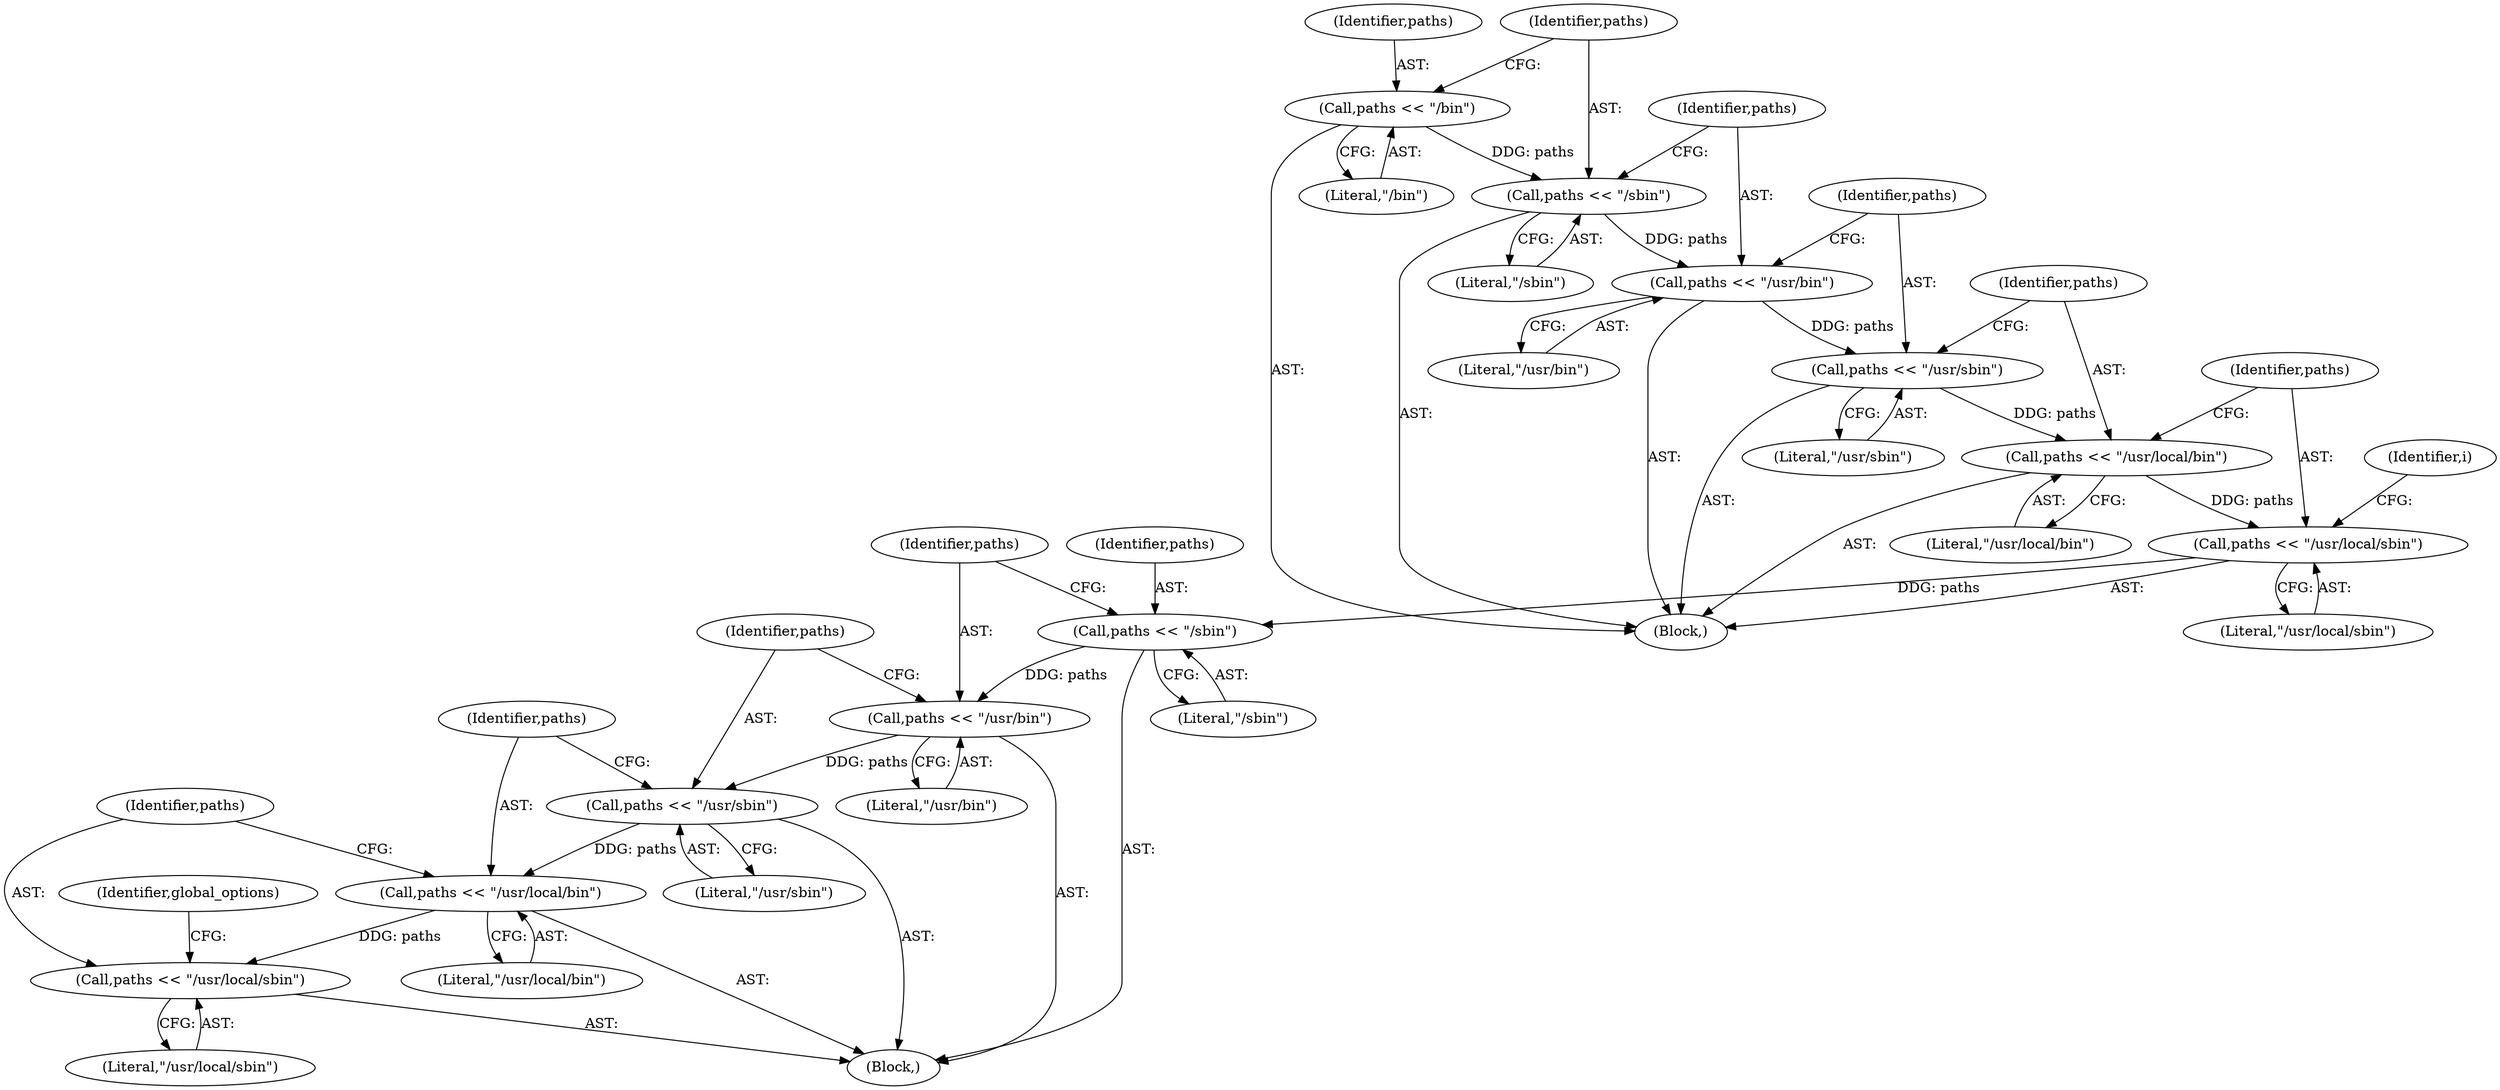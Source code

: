 digraph "1_kde_71554140bdaede27b95dbe4c9b5a028a83c83cce@del" {
"1000118" [label="(Call,paths << \"/usr/local/bin\")"];
"1000115" [label="(Call,paths << \"/usr/sbin\")"];
"1000112" [label="(Call,paths << \"/usr/bin\")"];
"1000109" [label="(Call,paths << \"/sbin\")"];
"1000106" [label="(Call,paths << \"/bin\")"];
"1000121" [label="(Call,paths << \"/usr/local/sbin\")"];
"1000155" [label="(Call,paths << \"/sbin\")"];
"1000158" [label="(Call,paths << \"/usr/bin\")"];
"1000161" [label="(Call,paths << \"/usr/sbin\")"];
"1000164" [label="(Call,paths << \"/usr/local/bin\")"];
"1000167" [label="(Call,paths << \"/usr/local/sbin\")"];
"1000156" [label="(Identifier,paths)"];
"1000107" [label="(Identifier,paths)"];
"1000168" [label="(Identifier,paths)"];
"1000122" [label="(Identifier,paths)"];
"1000163" [label="(Literal,\"/usr/sbin\")"];
"1000121" [label="(Call,paths << \"/usr/local/sbin\")"];
"1000111" [label="(Literal,\"/sbin\")"];
"1000127" [label="(Identifier,i)"];
"1000109" [label="(Call,paths << \"/sbin\")"];
"1000116" [label="(Identifier,paths)"];
"1000160" [label="(Literal,\"/usr/bin\")"];
"1000112" [label="(Call,paths << \"/usr/bin\")"];
"1000165" [label="(Identifier,paths)"];
"1000119" [label="(Identifier,paths)"];
"1000113" [label="(Identifier,paths)"];
"1000117" [label="(Literal,\"/usr/sbin\")"];
"1000157" [label="(Literal,\"/sbin\")"];
"1000110" [label="(Identifier,paths)"];
"1000169" [label="(Literal,\"/usr/local/sbin\")"];
"1000114" [label="(Literal,\"/usr/bin\")"];
"1000120" [label="(Literal,\"/usr/local/bin\")"];
"1000159" [label="(Identifier,paths)"];
"1000164" [label="(Call,paths << \"/usr/local/bin\")"];
"1000123" [label="(Literal,\"/usr/local/sbin\")"];
"1000166" [label="(Literal,\"/usr/local/bin\")"];
"1000118" [label="(Call,paths << \"/usr/local/bin\")"];
"1000172" [label="(Identifier,global_options)"];
"1000161" [label="(Call,paths << \"/usr/sbin\")"];
"1000108" [label="(Literal,\"/bin\")"];
"1000106" [label="(Call,paths << \"/bin\")"];
"1000167" [label="(Call,paths << \"/usr/local/sbin\")"];
"1000154" [label="(Block,)"];
"1000158" [label="(Call,paths << \"/usr/bin\")"];
"1000115" [label="(Call,paths << \"/usr/sbin\")"];
"1000162" [label="(Identifier,paths)"];
"1000103" [label="(Block,)"];
"1000155" [label="(Call,paths << \"/sbin\")"];
"1000118" -> "1000103"  [label="AST: "];
"1000118" -> "1000120"  [label="CFG: "];
"1000119" -> "1000118"  [label="AST: "];
"1000120" -> "1000118"  [label="AST: "];
"1000122" -> "1000118"  [label="CFG: "];
"1000115" -> "1000118"  [label="DDG: paths"];
"1000118" -> "1000121"  [label="DDG: paths"];
"1000115" -> "1000103"  [label="AST: "];
"1000115" -> "1000117"  [label="CFG: "];
"1000116" -> "1000115"  [label="AST: "];
"1000117" -> "1000115"  [label="AST: "];
"1000119" -> "1000115"  [label="CFG: "];
"1000112" -> "1000115"  [label="DDG: paths"];
"1000112" -> "1000103"  [label="AST: "];
"1000112" -> "1000114"  [label="CFG: "];
"1000113" -> "1000112"  [label="AST: "];
"1000114" -> "1000112"  [label="AST: "];
"1000116" -> "1000112"  [label="CFG: "];
"1000109" -> "1000112"  [label="DDG: paths"];
"1000109" -> "1000103"  [label="AST: "];
"1000109" -> "1000111"  [label="CFG: "];
"1000110" -> "1000109"  [label="AST: "];
"1000111" -> "1000109"  [label="AST: "];
"1000113" -> "1000109"  [label="CFG: "];
"1000106" -> "1000109"  [label="DDG: paths"];
"1000106" -> "1000103"  [label="AST: "];
"1000106" -> "1000108"  [label="CFG: "];
"1000107" -> "1000106"  [label="AST: "];
"1000108" -> "1000106"  [label="AST: "];
"1000110" -> "1000106"  [label="CFG: "];
"1000121" -> "1000103"  [label="AST: "];
"1000121" -> "1000123"  [label="CFG: "];
"1000122" -> "1000121"  [label="AST: "];
"1000123" -> "1000121"  [label="AST: "];
"1000127" -> "1000121"  [label="CFG: "];
"1000121" -> "1000155"  [label="DDG: paths"];
"1000155" -> "1000154"  [label="AST: "];
"1000155" -> "1000157"  [label="CFG: "];
"1000156" -> "1000155"  [label="AST: "];
"1000157" -> "1000155"  [label="AST: "];
"1000159" -> "1000155"  [label="CFG: "];
"1000155" -> "1000158"  [label="DDG: paths"];
"1000158" -> "1000154"  [label="AST: "];
"1000158" -> "1000160"  [label="CFG: "];
"1000159" -> "1000158"  [label="AST: "];
"1000160" -> "1000158"  [label="AST: "];
"1000162" -> "1000158"  [label="CFG: "];
"1000158" -> "1000161"  [label="DDG: paths"];
"1000161" -> "1000154"  [label="AST: "];
"1000161" -> "1000163"  [label="CFG: "];
"1000162" -> "1000161"  [label="AST: "];
"1000163" -> "1000161"  [label="AST: "];
"1000165" -> "1000161"  [label="CFG: "];
"1000161" -> "1000164"  [label="DDG: paths"];
"1000164" -> "1000154"  [label="AST: "];
"1000164" -> "1000166"  [label="CFG: "];
"1000165" -> "1000164"  [label="AST: "];
"1000166" -> "1000164"  [label="AST: "];
"1000168" -> "1000164"  [label="CFG: "];
"1000164" -> "1000167"  [label="DDG: paths"];
"1000167" -> "1000154"  [label="AST: "];
"1000167" -> "1000169"  [label="CFG: "];
"1000168" -> "1000167"  [label="AST: "];
"1000169" -> "1000167"  [label="AST: "];
"1000172" -> "1000167"  [label="CFG: "];
}

